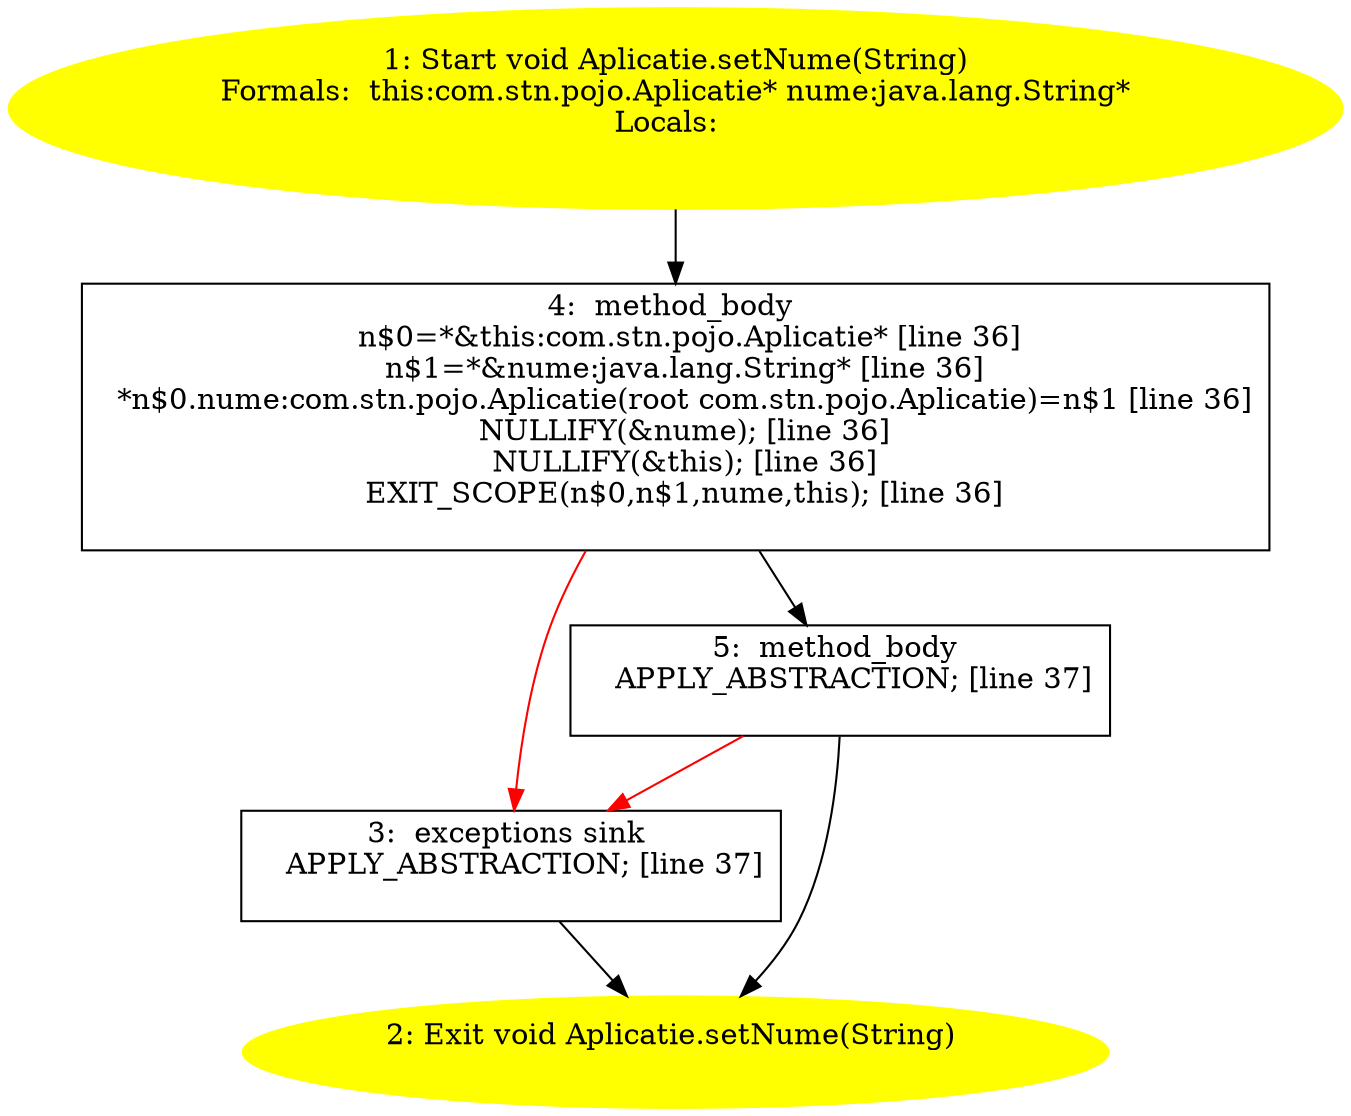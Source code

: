 /* @generated */
digraph cfg {
"com.stn.pojo.Aplicatie.setNume(java.lang.String):void.7003e56cc66e145a9b7cf3cc69c57afe_1" [label="1: Start void Aplicatie.setNume(String)\nFormals:  this:com.stn.pojo.Aplicatie* nume:java.lang.String*\nLocals:  \n  " color=yellow style=filled]
	

	 "com.stn.pojo.Aplicatie.setNume(java.lang.String):void.7003e56cc66e145a9b7cf3cc69c57afe_1" -> "com.stn.pojo.Aplicatie.setNume(java.lang.String):void.7003e56cc66e145a9b7cf3cc69c57afe_4" ;
"com.stn.pojo.Aplicatie.setNume(java.lang.String):void.7003e56cc66e145a9b7cf3cc69c57afe_2" [label="2: Exit void Aplicatie.setNume(String) \n  " color=yellow style=filled]
	

"com.stn.pojo.Aplicatie.setNume(java.lang.String):void.7003e56cc66e145a9b7cf3cc69c57afe_3" [label="3:  exceptions sink \n   APPLY_ABSTRACTION; [line 37]\n " shape="box"]
	

	 "com.stn.pojo.Aplicatie.setNume(java.lang.String):void.7003e56cc66e145a9b7cf3cc69c57afe_3" -> "com.stn.pojo.Aplicatie.setNume(java.lang.String):void.7003e56cc66e145a9b7cf3cc69c57afe_2" ;
"com.stn.pojo.Aplicatie.setNume(java.lang.String):void.7003e56cc66e145a9b7cf3cc69c57afe_4" [label="4:  method_body \n   n$0=*&this:com.stn.pojo.Aplicatie* [line 36]\n  n$1=*&nume:java.lang.String* [line 36]\n  *n$0.nume:com.stn.pojo.Aplicatie(root com.stn.pojo.Aplicatie)=n$1 [line 36]\n  NULLIFY(&nume); [line 36]\n  NULLIFY(&this); [line 36]\n  EXIT_SCOPE(n$0,n$1,nume,this); [line 36]\n " shape="box"]
	

	 "com.stn.pojo.Aplicatie.setNume(java.lang.String):void.7003e56cc66e145a9b7cf3cc69c57afe_4" -> "com.stn.pojo.Aplicatie.setNume(java.lang.String):void.7003e56cc66e145a9b7cf3cc69c57afe_5" ;
	 "com.stn.pojo.Aplicatie.setNume(java.lang.String):void.7003e56cc66e145a9b7cf3cc69c57afe_4" -> "com.stn.pojo.Aplicatie.setNume(java.lang.String):void.7003e56cc66e145a9b7cf3cc69c57afe_3" [color="red" ];
"com.stn.pojo.Aplicatie.setNume(java.lang.String):void.7003e56cc66e145a9b7cf3cc69c57afe_5" [label="5:  method_body \n   APPLY_ABSTRACTION; [line 37]\n " shape="box"]
	

	 "com.stn.pojo.Aplicatie.setNume(java.lang.String):void.7003e56cc66e145a9b7cf3cc69c57afe_5" -> "com.stn.pojo.Aplicatie.setNume(java.lang.String):void.7003e56cc66e145a9b7cf3cc69c57afe_2" ;
	 "com.stn.pojo.Aplicatie.setNume(java.lang.String):void.7003e56cc66e145a9b7cf3cc69c57afe_5" -> "com.stn.pojo.Aplicatie.setNume(java.lang.String):void.7003e56cc66e145a9b7cf3cc69c57afe_3" [color="red" ];
}
